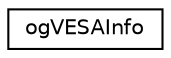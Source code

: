 digraph "Graphical Class Hierarchy"
{
 // LATEX_PDF_SIZE
  edge [fontname="Helvetica",fontsize="10",labelfontname="Helvetica",labelfontsize="10"];
  node [fontname="Helvetica",fontsize="10",shape=record];
  rankdir="LR";
  Node0 [label="ogVESAInfo",height=0.2,width=0.4,color="black", fillcolor="white", style="filled",URL="$structogVESAInfo.html",tooltip=" "];
}
